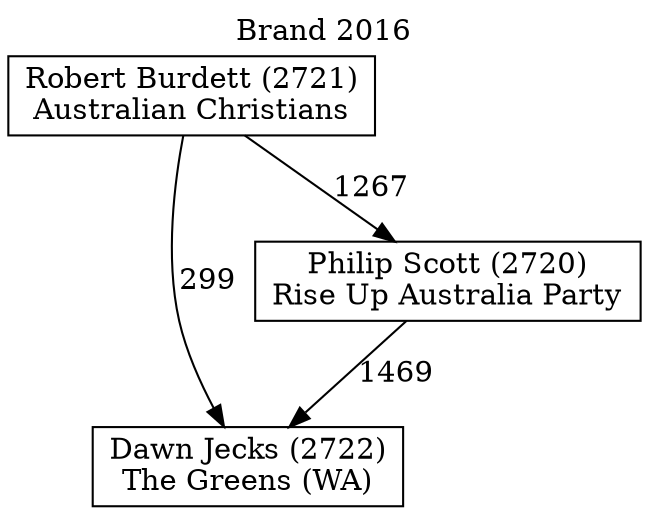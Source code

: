 // House preference flow
digraph "Dawn Jecks (2722)_Brand_2016" {
	graph [label="Brand 2016" labelloc=t mclimit=10]
	node [shape=box]
	"Dawn Jecks (2722)" [label="Dawn Jecks (2722)
The Greens (WA)"]
	"Philip Scott (2720)" [label="Philip Scott (2720)
Rise Up Australia Party"]
	"Robert Burdett (2721)" [label="Robert Burdett (2721)
Australian Christians"]
	"Philip Scott (2720)" -> "Dawn Jecks (2722)" [label=1469]
	"Robert Burdett (2721)" -> "Philip Scott (2720)" [label=1267]
	"Robert Burdett (2721)" -> "Dawn Jecks (2722)" [label=299]
}
